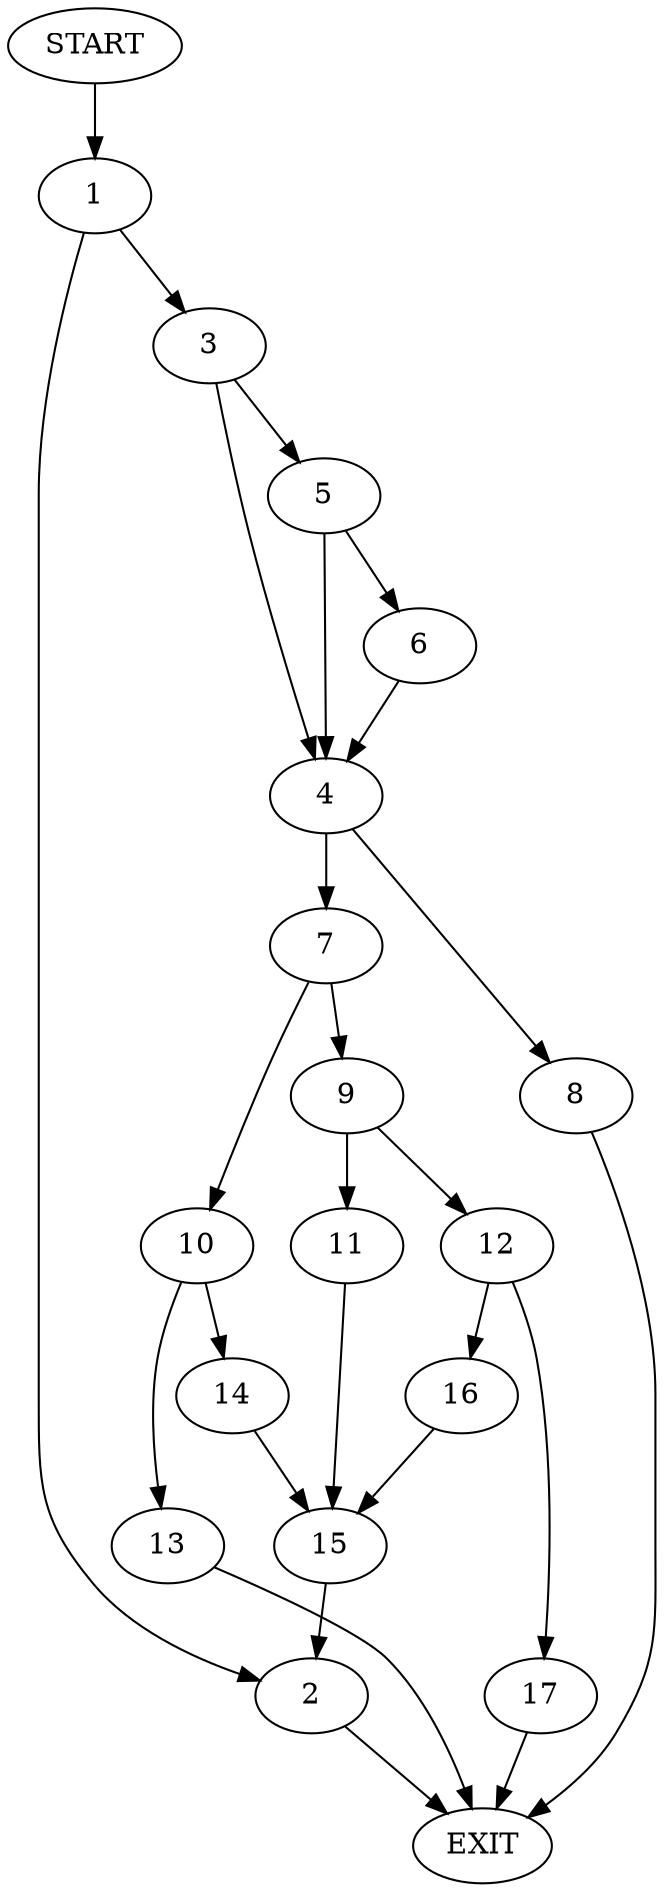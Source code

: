 digraph {
0 [label="START"]
18 [label="EXIT"]
0 -> 1
1 -> 2
1 -> 3
3 -> 4
3 -> 5
2 -> 18
5 -> 6
5 -> 4
4 -> 7
4 -> 8
6 -> 4
8 -> 18
7 -> 9
7 -> 10
9 -> 11
9 -> 12
10 -> 13
10 -> 14
13 -> 18
14 -> 15
15 -> 2
11 -> 15
12 -> 16
12 -> 17
17 -> 18
16 -> 15
}
